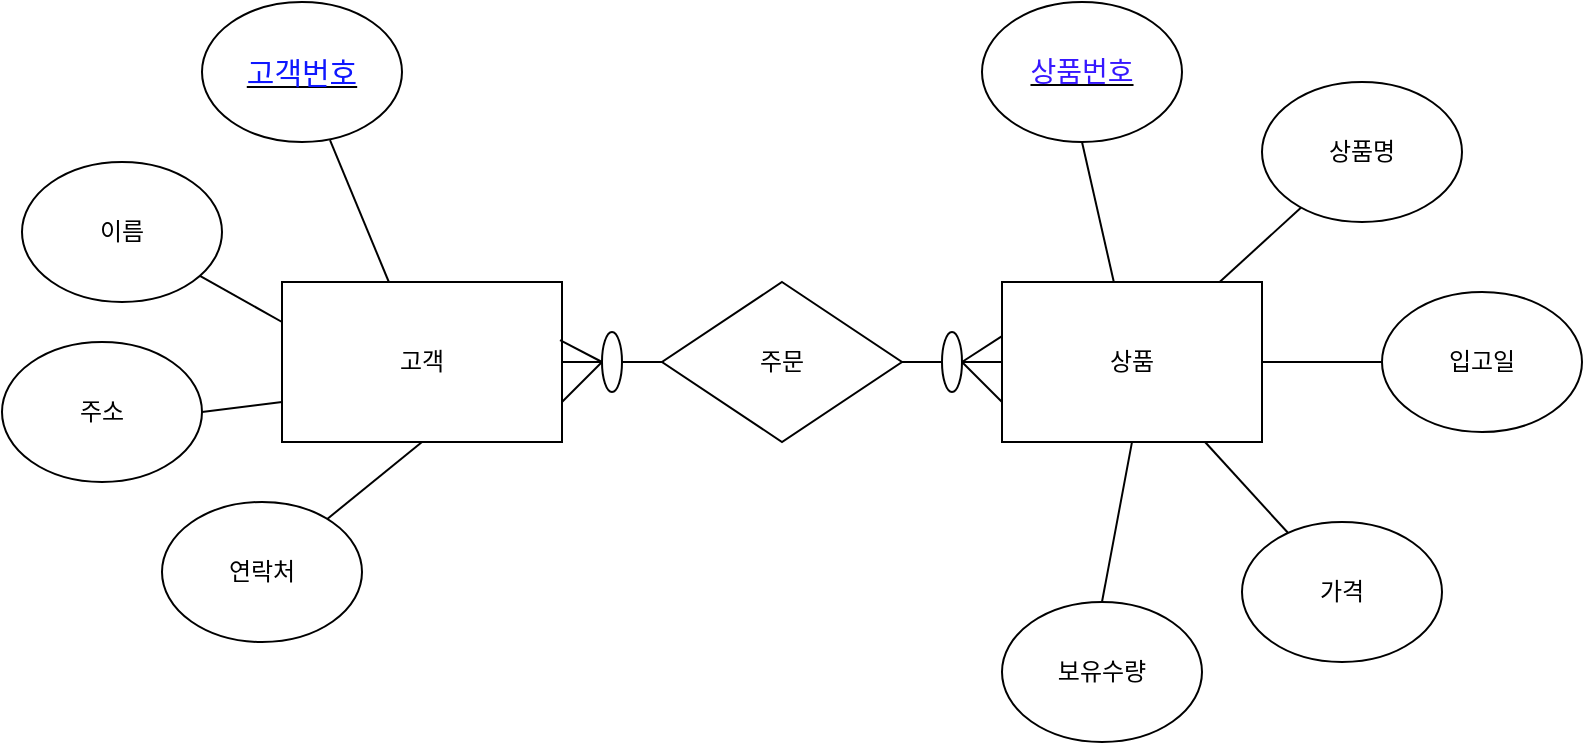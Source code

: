 <mxfile version="13.7.3" type="device"><diagram id="SByqhdGS6GwwvQvfv2If" name="페이지-1"><mxGraphModel dx="1086" dy="806" grid="1" gridSize="10" guides="1" tooltips="1" connect="1" arrows="1" fold="1" page="1" pageScale="1" pageWidth="827" pageHeight="1169" math="0" shadow="0"><root><mxCell id="0"/><mxCell id="1" parent="0"/><mxCell id="YRVKDg3KwaNR-lsyckXU-1" value="고객" style="rounded=0;whiteSpace=wrap;html=1;" vertex="1" parent="1"><mxGeometry x="140" y="360" width="140" height="80" as="geometry"/></mxCell><mxCell id="YRVKDg3KwaNR-lsyckXU-2" value="상품" style="rounded=0;whiteSpace=wrap;html=1;" vertex="1" parent="1"><mxGeometry x="500" y="360" width="130" height="80" as="geometry"/></mxCell><mxCell id="YRVKDg3KwaNR-lsyckXU-3" value="&lt;u&gt;&lt;font color=&quot;#0f17ff&quot; style=&quot;font-size: 15px&quot;&gt;고객번호&lt;/font&gt;&lt;/u&gt;" style="ellipse;whiteSpace=wrap;html=1;" vertex="1" parent="1"><mxGeometry x="100" y="220" width="100" height="70" as="geometry"/></mxCell><mxCell id="YRVKDg3KwaNR-lsyckXU-4" value="이름" style="ellipse;whiteSpace=wrap;html=1;" vertex="1" parent="1"><mxGeometry x="10" y="300" width="100" height="70" as="geometry"/></mxCell><mxCell id="YRVKDg3KwaNR-lsyckXU-5" value="주소" style="ellipse;whiteSpace=wrap;html=1;" vertex="1" parent="1"><mxGeometry y="390" width="100" height="70" as="geometry"/></mxCell><mxCell id="YRVKDg3KwaNR-lsyckXU-6" value="연락처" style="ellipse;whiteSpace=wrap;html=1;" vertex="1" parent="1"><mxGeometry x="80" y="470" width="100" height="70" as="geometry"/></mxCell><mxCell id="YRVKDg3KwaNR-lsyckXU-7" value="" style="endArrow=none;html=1;exitX=0.64;exitY=0.986;exitDx=0;exitDy=0;exitPerimeter=0;" edge="1" parent="1" source="YRVKDg3KwaNR-lsyckXU-3" target="YRVKDg3KwaNR-lsyckXU-1"><mxGeometry width="50" height="50" relative="1" as="geometry"><mxPoint x="350" y="440" as="sourcePoint"/><mxPoint x="400" y="390" as="targetPoint"/></mxGeometry></mxCell><mxCell id="YRVKDg3KwaNR-lsyckXU-9" value="" style="endArrow=none;html=1;exitX=0;exitY=0.25;exitDx=0;exitDy=0;" edge="1" parent="1" source="YRVKDg3KwaNR-lsyckXU-1" target="YRVKDg3KwaNR-lsyckXU-4"><mxGeometry width="50" height="50" relative="1" as="geometry"><mxPoint x="350" y="440" as="sourcePoint"/><mxPoint x="400" y="390" as="targetPoint"/></mxGeometry></mxCell><mxCell id="YRVKDg3KwaNR-lsyckXU-10" value="" style="endArrow=none;html=1;exitX=1;exitY=0.5;exitDx=0;exitDy=0;entryX=0;entryY=0.75;entryDx=0;entryDy=0;" edge="1" parent="1" source="YRVKDg3KwaNR-lsyckXU-5" target="YRVKDg3KwaNR-lsyckXU-1"><mxGeometry width="50" height="50" relative="1" as="geometry"><mxPoint x="350" y="440" as="sourcePoint"/><mxPoint x="400" y="390" as="targetPoint"/></mxGeometry></mxCell><mxCell id="YRVKDg3KwaNR-lsyckXU-11" value="" style="endArrow=none;html=1;entryX=0.5;entryY=1;entryDx=0;entryDy=0;" edge="1" parent="1" source="YRVKDg3KwaNR-lsyckXU-6" target="YRVKDg3KwaNR-lsyckXU-1"><mxGeometry width="50" height="50" relative="1" as="geometry"><mxPoint x="350" y="440" as="sourcePoint"/><mxPoint x="400" y="390" as="targetPoint"/></mxGeometry></mxCell><mxCell id="YRVKDg3KwaNR-lsyckXU-12" value="&lt;u&gt;&lt;font color=&quot;#3617ff&quot; style=&quot;font-size: 14px&quot;&gt;상품번호&lt;/font&gt;&lt;/u&gt;" style="ellipse;whiteSpace=wrap;html=1;" vertex="1" parent="1"><mxGeometry x="490" y="220" width="100" height="70" as="geometry"/></mxCell><mxCell id="YRVKDg3KwaNR-lsyckXU-13" value="상품명" style="ellipse;whiteSpace=wrap;html=1;" vertex="1" parent="1"><mxGeometry x="630" y="260" width="100" height="70" as="geometry"/></mxCell><mxCell id="YRVKDg3KwaNR-lsyckXU-14" value="입고일" style="ellipse;whiteSpace=wrap;html=1;" vertex="1" parent="1"><mxGeometry x="690" y="365" width="100" height="70" as="geometry"/></mxCell><mxCell id="YRVKDg3KwaNR-lsyckXU-15" value="가격" style="ellipse;whiteSpace=wrap;html=1;" vertex="1" parent="1"><mxGeometry x="620" y="480" width="100" height="70" as="geometry"/></mxCell><mxCell id="YRVKDg3KwaNR-lsyckXU-16" value="보유수량" style="ellipse;whiteSpace=wrap;html=1;" vertex="1" parent="1"><mxGeometry x="500" y="520" width="100" height="70" as="geometry"/></mxCell><mxCell id="YRVKDg3KwaNR-lsyckXU-17" value="" style="endArrow=none;html=1;entryX=0.5;entryY=1;entryDx=0;entryDy=0;" edge="1" parent="1" source="YRVKDg3KwaNR-lsyckXU-2" target="YRVKDg3KwaNR-lsyckXU-12"><mxGeometry width="50" height="50" relative="1" as="geometry"><mxPoint x="390" y="440" as="sourcePoint"/><mxPoint x="440" y="390" as="targetPoint"/></mxGeometry></mxCell><mxCell id="YRVKDg3KwaNR-lsyckXU-18" value="" style="endArrow=none;html=1;" edge="1" parent="1" source="YRVKDg3KwaNR-lsyckXU-2" target="YRVKDg3KwaNR-lsyckXU-13"><mxGeometry width="50" height="50" relative="1" as="geometry"><mxPoint x="390" y="440" as="sourcePoint"/><mxPoint x="440" y="390" as="targetPoint"/></mxGeometry></mxCell><mxCell id="YRVKDg3KwaNR-lsyckXU-19" value="" style="endArrow=none;html=1;entryX=0;entryY=0.5;entryDx=0;entryDy=0;exitX=1;exitY=0.5;exitDx=0;exitDy=0;" edge="1" parent="1" source="YRVKDg3KwaNR-lsyckXU-2" target="YRVKDg3KwaNR-lsyckXU-14"><mxGeometry width="50" height="50" relative="1" as="geometry"><mxPoint x="390" y="440" as="sourcePoint"/><mxPoint x="440" y="390" as="targetPoint"/></mxGeometry></mxCell><mxCell id="YRVKDg3KwaNR-lsyckXU-20" value="" style="endArrow=none;html=1;" edge="1" parent="1" source="YRVKDg3KwaNR-lsyckXU-2" target="YRVKDg3KwaNR-lsyckXU-15"><mxGeometry width="50" height="50" relative="1" as="geometry"><mxPoint x="390" y="440" as="sourcePoint"/><mxPoint x="440" y="390" as="targetPoint"/></mxGeometry></mxCell><mxCell id="YRVKDg3KwaNR-lsyckXU-21" value="" style="endArrow=none;html=1;entryX=0.5;entryY=0;entryDx=0;entryDy=0;exitX=0.5;exitY=1;exitDx=0;exitDy=0;" edge="1" parent="1" source="YRVKDg3KwaNR-lsyckXU-2" target="YRVKDg3KwaNR-lsyckXU-16"><mxGeometry width="50" height="50" relative="1" as="geometry"><mxPoint x="390" y="440" as="sourcePoint"/><mxPoint x="440" y="390" as="targetPoint"/></mxGeometry></mxCell><mxCell id="YRVKDg3KwaNR-lsyckXU-22" value="주문" style="rhombus;whiteSpace=wrap;html=1;" vertex="1" parent="1"><mxGeometry x="330" y="360" width="120" height="80" as="geometry"/></mxCell><mxCell id="YRVKDg3KwaNR-lsyckXU-23" value="" style="endArrow=none;html=1;exitX=1;exitY=0.5;exitDx=0;exitDy=0;entryX=0;entryY=0.5;entryDx=0;entryDy=0;" edge="1" parent="1" source="YRVKDg3KwaNR-lsyckXU-1" target="YRVKDg3KwaNR-lsyckXU-22"><mxGeometry width="50" height="50" relative="1" as="geometry"><mxPoint x="390" y="440" as="sourcePoint"/><mxPoint x="440" y="390" as="targetPoint"/></mxGeometry></mxCell><mxCell id="YRVKDg3KwaNR-lsyckXU-24" value="" style="endArrow=none;html=1;entryX=0;entryY=0.5;entryDx=0;entryDy=0;exitX=1;exitY=0.5;exitDx=0;exitDy=0;" edge="1" parent="1" source="YRVKDg3KwaNR-lsyckXU-29" target="YRVKDg3KwaNR-lsyckXU-2"><mxGeometry width="50" height="50" relative="1" as="geometry"><mxPoint x="390" y="440" as="sourcePoint"/><mxPoint x="440" y="390" as="targetPoint"/></mxGeometry></mxCell><mxCell id="YRVKDg3KwaNR-lsyckXU-25" value="" style="endArrow=none;html=1;entryX=0;entryY=0.338;entryDx=0;entryDy=0;entryPerimeter=0;" edge="1" parent="1" target="YRVKDg3KwaNR-lsyckXU-2"><mxGeometry width="50" height="50" relative="1" as="geometry"><mxPoint x="480" y="400" as="sourcePoint"/><mxPoint x="320" y="380" as="targetPoint"/></mxGeometry></mxCell><mxCell id="YRVKDg3KwaNR-lsyckXU-26" value="" style="endArrow=none;html=1;entryX=0;entryY=0.75;entryDx=0;entryDy=0;" edge="1" parent="1" target="YRVKDg3KwaNR-lsyckXU-2"><mxGeometry width="50" height="50" relative="1" as="geometry"><mxPoint x="480" y="400" as="sourcePoint"/><mxPoint x="320" y="380" as="targetPoint"/></mxGeometry></mxCell><mxCell id="YRVKDg3KwaNR-lsyckXU-27" value="" style="endArrow=none;html=1;exitX=0.993;exitY=0.363;exitDx=0;exitDy=0;exitPerimeter=0;" edge="1" parent="1" source="YRVKDg3KwaNR-lsyckXU-1"><mxGeometry width="50" height="50" relative="1" as="geometry"><mxPoint x="270" y="430" as="sourcePoint"/><mxPoint x="300" y="400" as="targetPoint"/></mxGeometry></mxCell><mxCell id="YRVKDg3KwaNR-lsyckXU-28" value="" style="endArrow=none;html=1;" edge="1" parent="1"><mxGeometry width="50" height="50" relative="1" as="geometry"><mxPoint x="280" y="420" as="sourcePoint"/><mxPoint x="300" y="400" as="targetPoint"/></mxGeometry></mxCell><mxCell id="YRVKDg3KwaNR-lsyckXU-29" value="" style="ellipse;whiteSpace=wrap;html=1;" vertex="1" parent="1"><mxGeometry x="470" y="385" width="10" height="30" as="geometry"/></mxCell><mxCell id="YRVKDg3KwaNR-lsyckXU-30" value="" style="endArrow=none;html=1;entryX=0;entryY=0.5;entryDx=0;entryDy=0;exitX=1;exitY=0.5;exitDx=0;exitDy=0;" edge="1" parent="1" source="YRVKDg3KwaNR-lsyckXU-22" target="YRVKDg3KwaNR-lsyckXU-29"><mxGeometry width="50" height="50" relative="1" as="geometry"><mxPoint x="450" y="400" as="sourcePoint"/><mxPoint x="500" y="400" as="targetPoint"/></mxGeometry></mxCell><mxCell id="YRVKDg3KwaNR-lsyckXU-31" value="" style="ellipse;whiteSpace=wrap;html=1;" vertex="1" parent="1"><mxGeometry x="300" y="385" width="10" height="30" as="geometry"/></mxCell></root></mxGraphModel></diagram></mxfile>